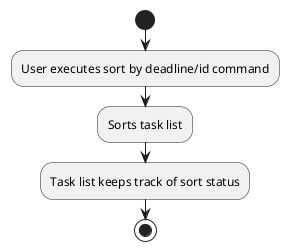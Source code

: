 @startuml
start
:User executes sort by deadline/id command;

:Sorts task list;
:Task list keeps track of sort status;
stop
@enduml
